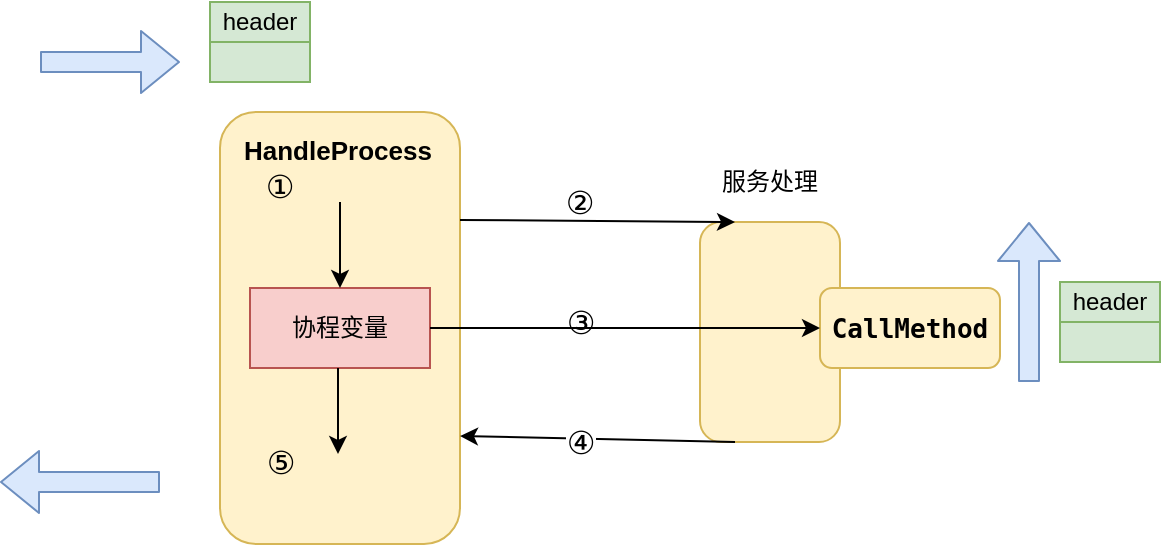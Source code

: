 <mxfile version="12.1.9" type="device" pages="1"><diagram id="HuwPv6_PVpzucqQKM0K0" name="Page-1"><mxGraphModel dx="1408" dy="748" grid="1" gridSize="10" guides="1" tooltips="1" connect="1" arrows="1" fold="1" page="1" pageScale="1" pageWidth="827" pageHeight="1169" math="0" shadow="0"><root><mxCell id="0"/><mxCell id="1" parent="0"/><mxCell id="b6OJfd1rdaX7_Ig5mJut-9" value="header" style="rounded=0;whiteSpace=wrap;html=1;fillColor=#d5e8d4;strokeColor=#82b366;" parent="1" vertex="1"><mxGeometry x="620" y="230" width="50" height="20" as="geometry"/></mxCell><mxCell id="b6OJfd1rdaX7_Ig5mJut-10" value="" style="rounded=0;whiteSpace=wrap;html=1;fillColor=#d5e8d4;strokeColor=#82b366;" parent="1" vertex="1"><mxGeometry x="620" y="250" width="50" height="20" as="geometry"/></mxCell><mxCell id="b6OJfd1rdaX7_Ig5mJut-15" value="" style="rounded=1;whiteSpace=wrap;html=1;fillColor=#fff2cc;strokeColor=#d6b656;" parent="1" vertex="1"><mxGeometry x="200" y="145" width="120" height="216" as="geometry"/></mxCell><mxCell id="b6OJfd1rdaX7_Ig5mJut-19" value="协程变量" style="rounded=0;whiteSpace=wrap;html=1;fillColor=#f8cecc;strokeColor=#b85450;" parent="1" vertex="1"><mxGeometry x="215" y="233" width="90" height="40" as="geometry"/></mxCell><mxCell id="b6OJfd1rdaX7_Ig5mJut-20" value="" style="rounded=1;whiteSpace=wrap;html=1;fillColor=#fff2cc;strokeColor=#d6b656;" parent="1" vertex="1"><mxGeometry x="440" y="200" width="70" height="110" as="geometry"/></mxCell><mxCell id="b6OJfd1rdaX7_Ig5mJut-21" value="" style="endArrow=classic;html=1;exitX=1;exitY=0.25;exitDx=0;exitDy=0;entryX=0.25;entryY=0;entryDx=0;entryDy=0;" parent="1" source="b6OJfd1rdaX7_Ig5mJut-15" target="b6OJfd1rdaX7_Ig5mJut-20" edge="1"><mxGeometry width="50" height="50" relative="1" as="geometry"><mxPoint x="20" y="320" as="sourcePoint"/><mxPoint x="70" y="270" as="targetPoint"/></mxGeometry></mxCell><mxCell id="b6OJfd1rdaX7_Ig5mJut-40" value="③" style="text;html=1;resizable=0;points=[];align=center;verticalAlign=middle;labelBackgroundColor=#ffffff;fontSize=16;fontStyle=0" parent="b6OJfd1rdaX7_Ig5mJut-21" vertex="1" connectable="0"><mxGeometry x="-0.433" y="-1" relative="1" as="geometry"><mxPoint x="21" y="49.5" as="offset"/></mxGeometry></mxCell><mxCell id="b6OJfd1rdaX7_Ig5mJut-22" value="" style="endArrow=classic;html=1;exitX=0.25;exitY=1;exitDx=0;exitDy=0;entryX=1;entryY=0.75;entryDx=0;entryDy=0;" parent="1" source="b6OJfd1rdaX7_Ig5mJut-20" target="b6OJfd1rdaX7_Ig5mJut-15" edge="1"><mxGeometry width="50" height="50" relative="1" as="geometry"><mxPoint x="40" y="370" as="sourcePoint"/><mxPoint x="90" y="320" as="targetPoint"/></mxGeometry></mxCell><mxCell id="b6OJfd1rdaX7_Ig5mJut-42" value="⑤" style="text;html=1;resizable=0;points=[];align=center;verticalAlign=middle;labelBackgroundColor=none;fontSize=16;fontStyle=0" parent="b6OJfd1rdaX7_Ig5mJut-22" vertex="1" connectable="0"><mxGeometry x="0.33" y="3" relative="1" as="geometry"><mxPoint x="-136" y="9" as="offset"/></mxGeometry></mxCell><mxCell id="b6OJfd1rdaX7_Ig5mJut-1" value="&lt;code style=&quot;font-size: 13px;&quot;&gt;&lt;span class=&quot;n&quot; style=&quot;font-size: 13px;&quot;&gt;CallMethod&lt;/span&gt;&lt;/code&gt;" style="rounded=1;whiteSpace=wrap;html=1;fillColor=#fff2cc;strokeColor=#d6b656;fontStyle=1;fontSize=13;" parent="1" vertex="1"><mxGeometry x="500" y="233" width="90" height="40" as="geometry"/></mxCell><mxCell id="b6OJfd1rdaX7_Ig5mJut-23" value="" style="endArrow=classic;html=1;exitX=1;exitY=0.5;exitDx=0;exitDy=0;" parent="1" source="b6OJfd1rdaX7_Ig5mJut-19" target="b6OJfd1rdaX7_Ig5mJut-1" edge="1"><mxGeometry width="50" height="50" relative="1" as="geometry"><mxPoint x="-50" y="370" as="sourcePoint"/><mxPoint y="320" as="targetPoint"/></mxGeometry></mxCell><mxCell id="b6OJfd1rdaX7_Ig5mJut-41" value="④" style="text;html=1;resizable=0;points=[];align=center;verticalAlign=middle;labelBackgroundColor=#ffffff;fontSize=16;fontStyle=0" parent="b6OJfd1rdaX7_Ig5mJut-23" vertex="1" connectable="0"><mxGeometry x="-0.313" y="-1" relative="1" as="geometry"><mxPoint x="8" y="56" as="offset"/></mxGeometry></mxCell><mxCell id="b6OJfd1rdaX7_Ig5mJut-24" value="" style="shape=flexArrow;endArrow=classic;html=1;fillColor=#dae8fc;strokeColor=#6c8ebf;" parent="1" edge="1"><mxGeometry width="50" height="50" relative="1" as="geometry"><mxPoint x="604.5" y="280" as="sourcePoint"/><mxPoint x="604.5" y="200" as="targetPoint"/></mxGeometry></mxCell><mxCell id="b6OJfd1rdaX7_Ig5mJut-25" value="" style="rounded=0;whiteSpace=wrap;html=1;fillColor=#d5e8d4;strokeColor=#82b366;" parent="1" vertex="1"><mxGeometry x="195" y="110" width="50" height="20" as="geometry"/></mxCell><mxCell id="b6OJfd1rdaX7_Ig5mJut-26" value="header" style="rounded=0;whiteSpace=wrap;html=1;fillColor=#d5e8d4;strokeColor=#82b366;" parent="1" vertex="1"><mxGeometry x="195" y="90" width="50" height="20" as="geometry"/></mxCell><mxCell id="b6OJfd1rdaX7_Ig5mJut-27" value="" style="shape=flexArrow;endArrow=classic;html=1;fillColor=#dae8fc;strokeColor=#6c8ebf;" parent="1" edge="1"><mxGeometry width="50" height="50" relative="1" as="geometry"><mxPoint x="110" y="120" as="sourcePoint"/><mxPoint x="180" y="120" as="targetPoint"/></mxGeometry></mxCell><mxCell id="b6OJfd1rdaX7_Ig5mJut-28" value="" style="endArrow=classic;html=1;entryX=0.5;entryY=0;entryDx=0;entryDy=0;" parent="1" target="b6OJfd1rdaX7_Ig5mJut-19" edge="1"><mxGeometry width="50" height="50" relative="1" as="geometry"><mxPoint x="260" y="190" as="sourcePoint"/><mxPoint x="110" y="340" as="targetPoint"/></mxGeometry></mxCell><mxCell id="b6OJfd1rdaX7_Ig5mJut-30" value="" style="endArrow=classic;html=1;entryX=0.5;entryY=0;entryDx=0;entryDy=0;" parent="1" edge="1"><mxGeometry width="50" height="50" relative="1" as="geometry"><mxPoint x="259" y="273" as="sourcePoint"/><mxPoint x="259" y="316" as="targetPoint"/></mxGeometry></mxCell><mxCell id="b6OJfd1rdaX7_Ig5mJut-31" value="" style="shape=flexArrow;endArrow=classic;html=1;fillColor=#dae8fc;strokeColor=#6c8ebf;" parent="1" edge="1"><mxGeometry width="50" height="50" relative="1" as="geometry"><mxPoint x="170" y="330" as="sourcePoint"/><mxPoint x="90" y="330" as="targetPoint"/></mxGeometry></mxCell><mxCell id="b6OJfd1rdaX7_Ig5mJut-33" value="服务处理" style="text;html=1;strokeColor=none;fillColor=none;align=center;verticalAlign=middle;whiteSpace=wrap;rounded=0;" parent="1" vertex="1"><mxGeometry x="445" y="170" width="60" height="20" as="geometry"/></mxCell><mxCell id="b6OJfd1rdaX7_Ig5mJut-34" value="HandleProcess" style="text;html=1;fontStyle=1;fontSize=13;" parent="1" vertex="1"><mxGeometry x="210" y="150" width="110" height="30" as="geometry"/></mxCell><mxCell id="b6OJfd1rdaX7_Ig5mJut-36" value="①" style="text;html=1;strokeColor=none;fillColor=none;align=center;verticalAlign=middle;whiteSpace=wrap;rounded=0;fontSize=16;fontStyle=0" parent="1" vertex="1"><mxGeometry x="210" y="171.5" width="40" height="20" as="geometry"/></mxCell><mxCell id="b6OJfd1rdaX7_Ig5mJut-37" value="②" style="text;html=1;strokeColor=none;fillColor=none;align=center;verticalAlign=middle;whiteSpace=wrap;rounded=0;fontSize=16;fontStyle=0" parent="1" vertex="1"><mxGeometry x="360" y="180" width="40" height="20" as="geometry"/></mxCell></root></mxGraphModel></diagram></mxfile>